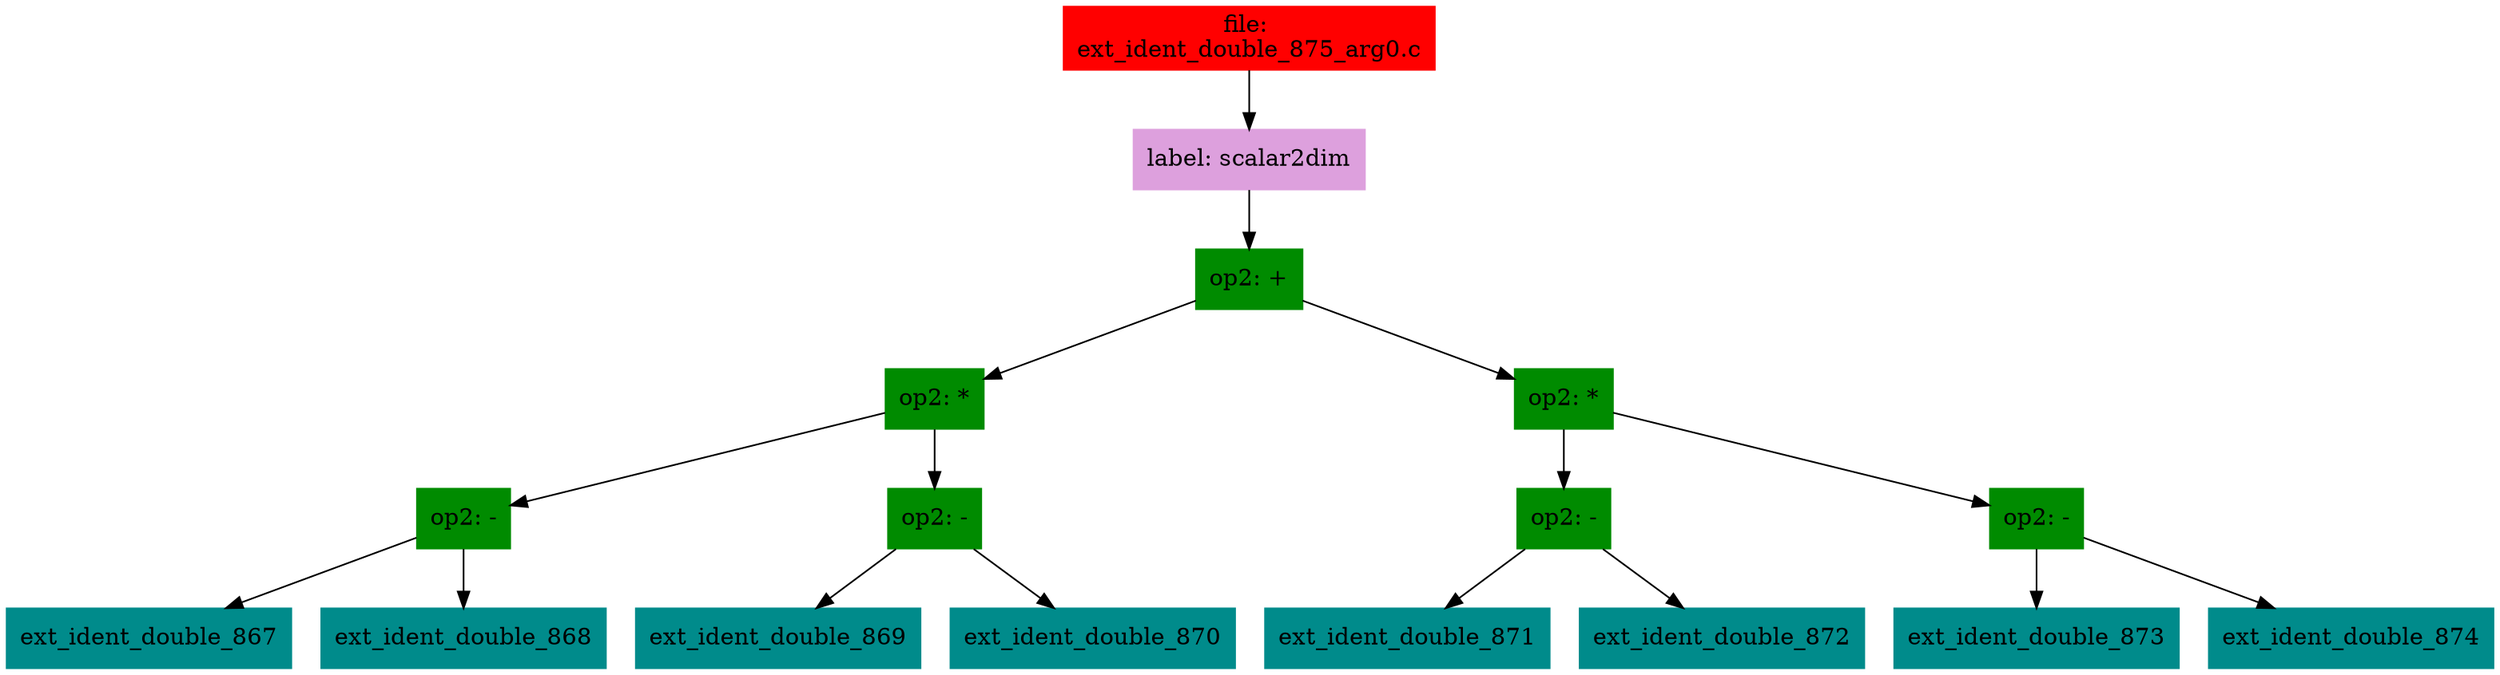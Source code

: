 digraph G {
node [shape=box]

0 [label="file: 
ext_ident_double_875_arg0.c",color=red, style=filled]
1 [label="label: scalar2dim",color=plum, style=filled]
0 -> 1
2 [label="op2: +",color=green4, style=filled]
1 -> 2
3 [label="op2: *",color=green4, style=filled]
2 -> 3
4 [label="op2: -",color=green4, style=filled]
3 -> 4
5 [label="ext_ident_double_867",color=cyan4, style=filled]
4 -> 5
10 [label="ext_ident_double_868",color=cyan4, style=filled]
4 -> 10
15 [label="op2: -",color=green4, style=filled]
3 -> 15
16 [label="ext_ident_double_869",color=cyan4, style=filled]
15 -> 16
23 [label="ext_ident_double_870",color=cyan4, style=filled]
15 -> 23
30 [label="op2: *",color=green4, style=filled]
2 -> 30
31 [label="op2: -",color=green4, style=filled]
30 -> 31
32 [label="ext_ident_double_871",color=cyan4, style=filled]
31 -> 32
37 [label="ext_ident_double_872",color=cyan4, style=filled]
31 -> 37
42 [label="op2: -",color=green4, style=filled]
30 -> 42
43 [label="ext_ident_double_873",color=cyan4, style=filled]
42 -> 43
50 [label="ext_ident_double_874",color=cyan4, style=filled]
42 -> 50


}

